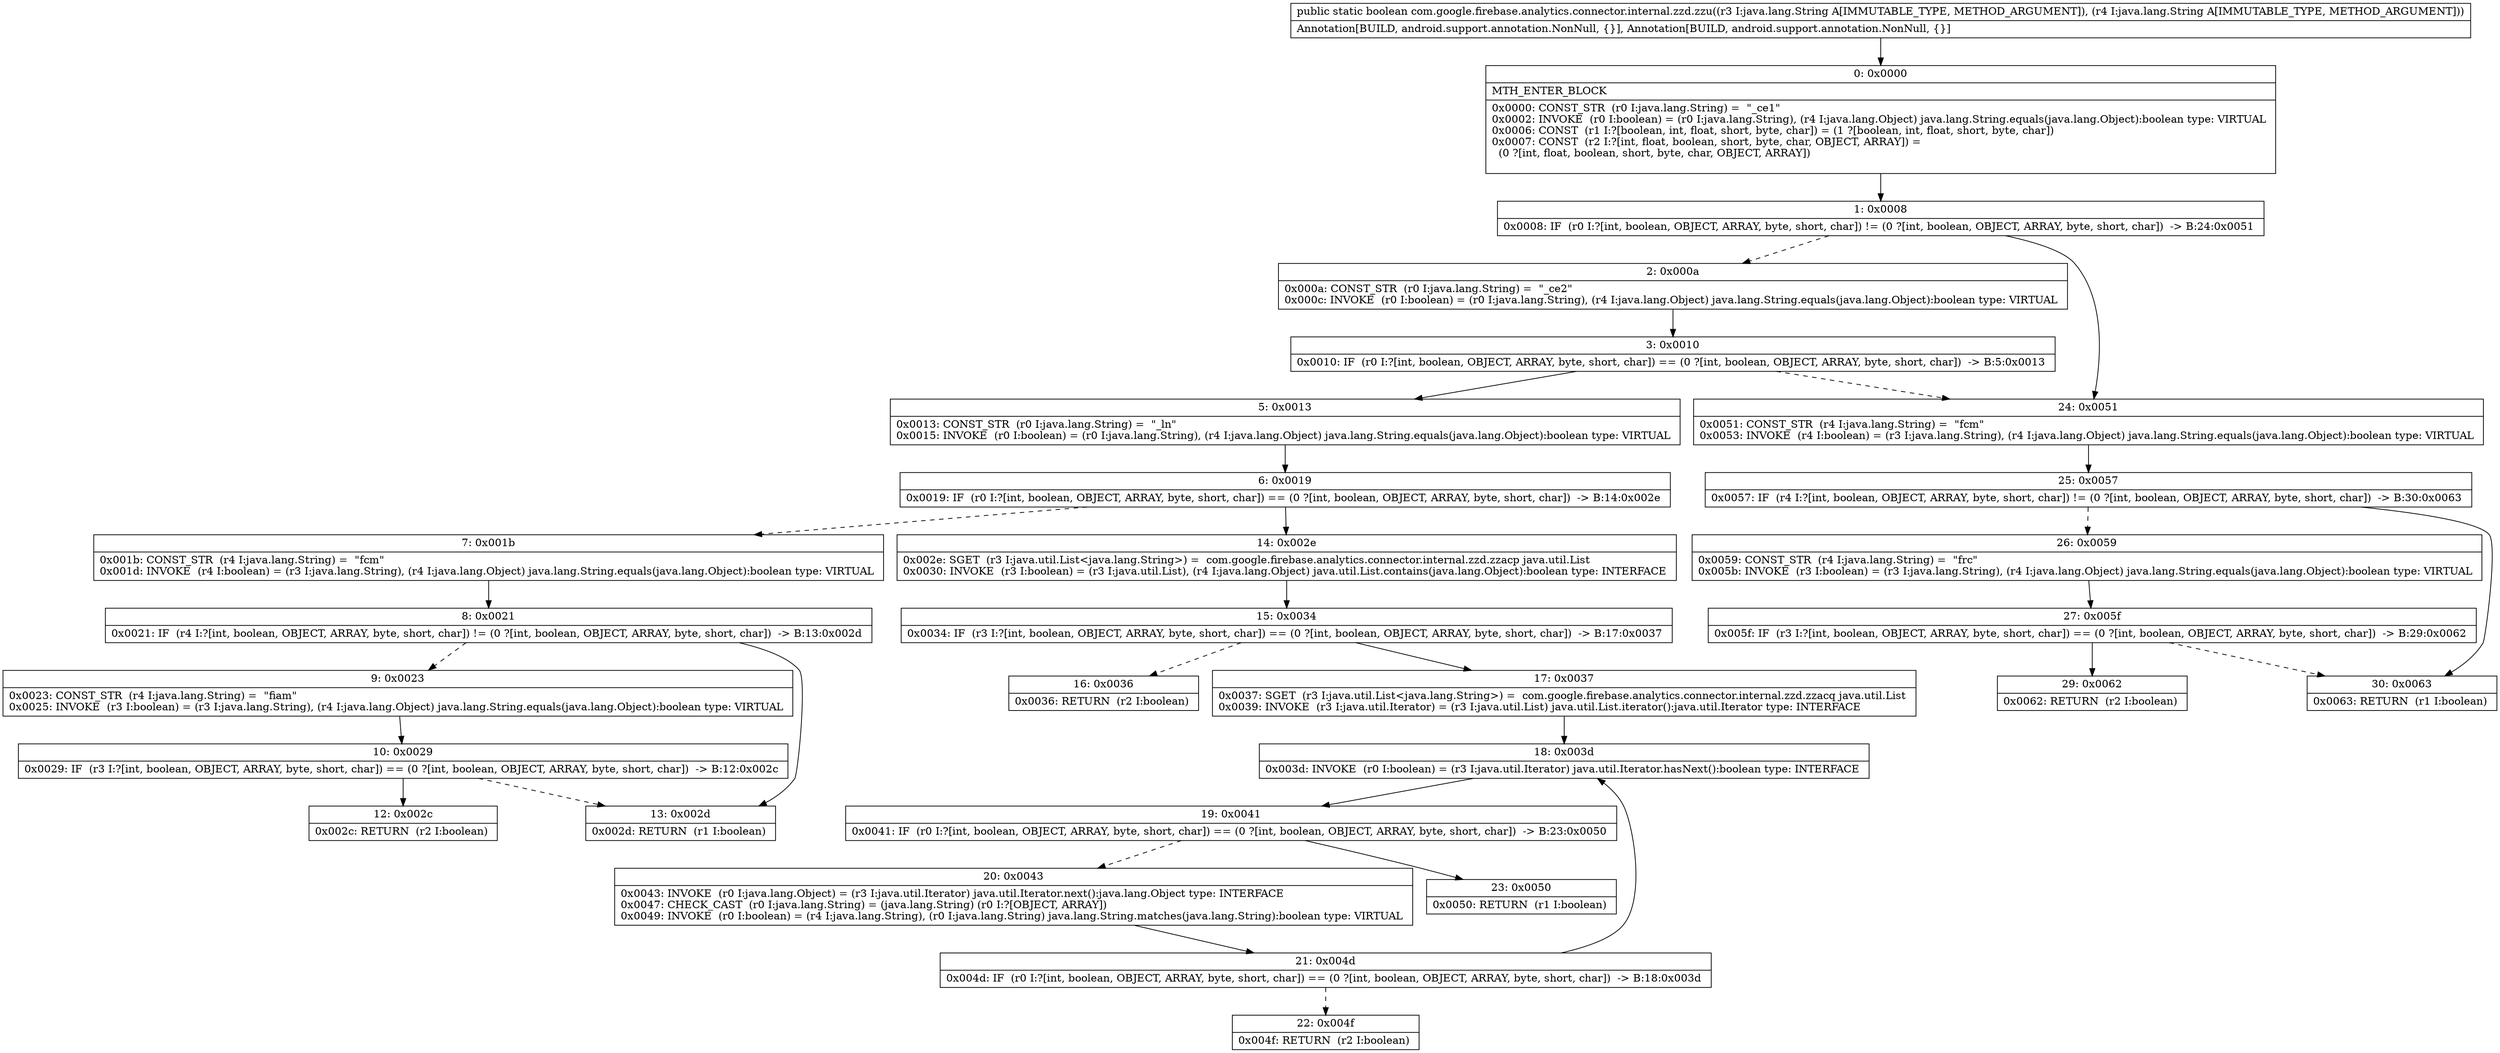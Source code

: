 digraph "CFG forcom.google.firebase.analytics.connector.internal.zzd.zzu(Ljava\/lang\/String;Ljava\/lang\/String;)Z" {
Node_0 [shape=record,label="{0\:\ 0x0000|MTH_ENTER_BLOCK\l|0x0000: CONST_STR  (r0 I:java.lang.String) =  \"_ce1\" \l0x0002: INVOKE  (r0 I:boolean) = (r0 I:java.lang.String), (r4 I:java.lang.Object) java.lang.String.equals(java.lang.Object):boolean type: VIRTUAL \l0x0006: CONST  (r1 I:?[boolean, int, float, short, byte, char]) = (1 ?[boolean, int, float, short, byte, char]) \l0x0007: CONST  (r2 I:?[int, float, boolean, short, byte, char, OBJECT, ARRAY]) = \l  (0 ?[int, float, boolean, short, byte, char, OBJECT, ARRAY])\l \l}"];
Node_1 [shape=record,label="{1\:\ 0x0008|0x0008: IF  (r0 I:?[int, boolean, OBJECT, ARRAY, byte, short, char]) != (0 ?[int, boolean, OBJECT, ARRAY, byte, short, char])  \-\> B:24:0x0051 \l}"];
Node_2 [shape=record,label="{2\:\ 0x000a|0x000a: CONST_STR  (r0 I:java.lang.String) =  \"_ce2\" \l0x000c: INVOKE  (r0 I:boolean) = (r0 I:java.lang.String), (r4 I:java.lang.Object) java.lang.String.equals(java.lang.Object):boolean type: VIRTUAL \l}"];
Node_3 [shape=record,label="{3\:\ 0x0010|0x0010: IF  (r0 I:?[int, boolean, OBJECT, ARRAY, byte, short, char]) == (0 ?[int, boolean, OBJECT, ARRAY, byte, short, char])  \-\> B:5:0x0013 \l}"];
Node_5 [shape=record,label="{5\:\ 0x0013|0x0013: CONST_STR  (r0 I:java.lang.String) =  \"_ln\" \l0x0015: INVOKE  (r0 I:boolean) = (r0 I:java.lang.String), (r4 I:java.lang.Object) java.lang.String.equals(java.lang.Object):boolean type: VIRTUAL \l}"];
Node_6 [shape=record,label="{6\:\ 0x0019|0x0019: IF  (r0 I:?[int, boolean, OBJECT, ARRAY, byte, short, char]) == (0 ?[int, boolean, OBJECT, ARRAY, byte, short, char])  \-\> B:14:0x002e \l}"];
Node_7 [shape=record,label="{7\:\ 0x001b|0x001b: CONST_STR  (r4 I:java.lang.String) =  \"fcm\" \l0x001d: INVOKE  (r4 I:boolean) = (r3 I:java.lang.String), (r4 I:java.lang.Object) java.lang.String.equals(java.lang.Object):boolean type: VIRTUAL \l}"];
Node_8 [shape=record,label="{8\:\ 0x0021|0x0021: IF  (r4 I:?[int, boolean, OBJECT, ARRAY, byte, short, char]) != (0 ?[int, boolean, OBJECT, ARRAY, byte, short, char])  \-\> B:13:0x002d \l}"];
Node_9 [shape=record,label="{9\:\ 0x0023|0x0023: CONST_STR  (r4 I:java.lang.String) =  \"fiam\" \l0x0025: INVOKE  (r3 I:boolean) = (r3 I:java.lang.String), (r4 I:java.lang.Object) java.lang.String.equals(java.lang.Object):boolean type: VIRTUAL \l}"];
Node_10 [shape=record,label="{10\:\ 0x0029|0x0029: IF  (r3 I:?[int, boolean, OBJECT, ARRAY, byte, short, char]) == (0 ?[int, boolean, OBJECT, ARRAY, byte, short, char])  \-\> B:12:0x002c \l}"];
Node_12 [shape=record,label="{12\:\ 0x002c|0x002c: RETURN  (r2 I:boolean) \l}"];
Node_13 [shape=record,label="{13\:\ 0x002d|0x002d: RETURN  (r1 I:boolean) \l}"];
Node_14 [shape=record,label="{14\:\ 0x002e|0x002e: SGET  (r3 I:java.util.List\<java.lang.String\>) =  com.google.firebase.analytics.connector.internal.zzd.zzacp java.util.List \l0x0030: INVOKE  (r3 I:boolean) = (r3 I:java.util.List), (r4 I:java.lang.Object) java.util.List.contains(java.lang.Object):boolean type: INTERFACE \l}"];
Node_15 [shape=record,label="{15\:\ 0x0034|0x0034: IF  (r3 I:?[int, boolean, OBJECT, ARRAY, byte, short, char]) == (0 ?[int, boolean, OBJECT, ARRAY, byte, short, char])  \-\> B:17:0x0037 \l}"];
Node_16 [shape=record,label="{16\:\ 0x0036|0x0036: RETURN  (r2 I:boolean) \l}"];
Node_17 [shape=record,label="{17\:\ 0x0037|0x0037: SGET  (r3 I:java.util.List\<java.lang.String\>) =  com.google.firebase.analytics.connector.internal.zzd.zzacq java.util.List \l0x0039: INVOKE  (r3 I:java.util.Iterator) = (r3 I:java.util.List) java.util.List.iterator():java.util.Iterator type: INTERFACE \l}"];
Node_18 [shape=record,label="{18\:\ 0x003d|0x003d: INVOKE  (r0 I:boolean) = (r3 I:java.util.Iterator) java.util.Iterator.hasNext():boolean type: INTERFACE \l}"];
Node_19 [shape=record,label="{19\:\ 0x0041|0x0041: IF  (r0 I:?[int, boolean, OBJECT, ARRAY, byte, short, char]) == (0 ?[int, boolean, OBJECT, ARRAY, byte, short, char])  \-\> B:23:0x0050 \l}"];
Node_20 [shape=record,label="{20\:\ 0x0043|0x0043: INVOKE  (r0 I:java.lang.Object) = (r3 I:java.util.Iterator) java.util.Iterator.next():java.lang.Object type: INTERFACE \l0x0047: CHECK_CAST  (r0 I:java.lang.String) = (java.lang.String) (r0 I:?[OBJECT, ARRAY]) \l0x0049: INVOKE  (r0 I:boolean) = (r4 I:java.lang.String), (r0 I:java.lang.String) java.lang.String.matches(java.lang.String):boolean type: VIRTUAL \l}"];
Node_21 [shape=record,label="{21\:\ 0x004d|0x004d: IF  (r0 I:?[int, boolean, OBJECT, ARRAY, byte, short, char]) == (0 ?[int, boolean, OBJECT, ARRAY, byte, short, char])  \-\> B:18:0x003d \l}"];
Node_22 [shape=record,label="{22\:\ 0x004f|0x004f: RETURN  (r2 I:boolean) \l}"];
Node_23 [shape=record,label="{23\:\ 0x0050|0x0050: RETURN  (r1 I:boolean) \l}"];
Node_24 [shape=record,label="{24\:\ 0x0051|0x0051: CONST_STR  (r4 I:java.lang.String) =  \"fcm\" \l0x0053: INVOKE  (r4 I:boolean) = (r3 I:java.lang.String), (r4 I:java.lang.Object) java.lang.String.equals(java.lang.Object):boolean type: VIRTUAL \l}"];
Node_25 [shape=record,label="{25\:\ 0x0057|0x0057: IF  (r4 I:?[int, boolean, OBJECT, ARRAY, byte, short, char]) != (0 ?[int, boolean, OBJECT, ARRAY, byte, short, char])  \-\> B:30:0x0063 \l}"];
Node_26 [shape=record,label="{26\:\ 0x0059|0x0059: CONST_STR  (r4 I:java.lang.String) =  \"frc\" \l0x005b: INVOKE  (r3 I:boolean) = (r3 I:java.lang.String), (r4 I:java.lang.Object) java.lang.String.equals(java.lang.Object):boolean type: VIRTUAL \l}"];
Node_27 [shape=record,label="{27\:\ 0x005f|0x005f: IF  (r3 I:?[int, boolean, OBJECT, ARRAY, byte, short, char]) == (0 ?[int, boolean, OBJECT, ARRAY, byte, short, char])  \-\> B:29:0x0062 \l}"];
Node_29 [shape=record,label="{29\:\ 0x0062|0x0062: RETURN  (r2 I:boolean) \l}"];
Node_30 [shape=record,label="{30\:\ 0x0063|0x0063: RETURN  (r1 I:boolean) \l}"];
MethodNode[shape=record,label="{public static boolean com.google.firebase.analytics.connector.internal.zzd.zzu((r3 I:java.lang.String A[IMMUTABLE_TYPE, METHOD_ARGUMENT]), (r4 I:java.lang.String A[IMMUTABLE_TYPE, METHOD_ARGUMENT]))  | Annotation[BUILD, android.support.annotation.NonNull, \{\}], Annotation[BUILD, android.support.annotation.NonNull, \{\}]\l}"];
MethodNode -> Node_0;
Node_0 -> Node_1;
Node_1 -> Node_2[style=dashed];
Node_1 -> Node_24;
Node_2 -> Node_3;
Node_3 -> Node_5;
Node_3 -> Node_24[style=dashed];
Node_5 -> Node_6;
Node_6 -> Node_7[style=dashed];
Node_6 -> Node_14;
Node_7 -> Node_8;
Node_8 -> Node_9[style=dashed];
Node_8 -> Node_13;
Node_9 -> Node_10;
Node_10 -> Node_12;
Node_10 -> Node_13[style=dashed];
Node_14 -> Node_15;
Node_15 -> Node_16[style=dashed];
Node_15 -> Node_17;
Node_17 -> Node_18;
Node_18 -> Node_19;
Node_19 -> Node_20[style=dashed];
Node_19 -> Node_23;
Node_20 -> Node_21;
Node_21 -> Node_18;
Node_21 -> Node_22[style=dashed];
Node_24 -> Node_25;
Node_25 -> Node_26[style=dashed];
Node_25 -> Node_30;
Node_26 -> Node_27;
Node_27 -> Node_29;
Node_27 -> Node_30[style=dashed];
}


